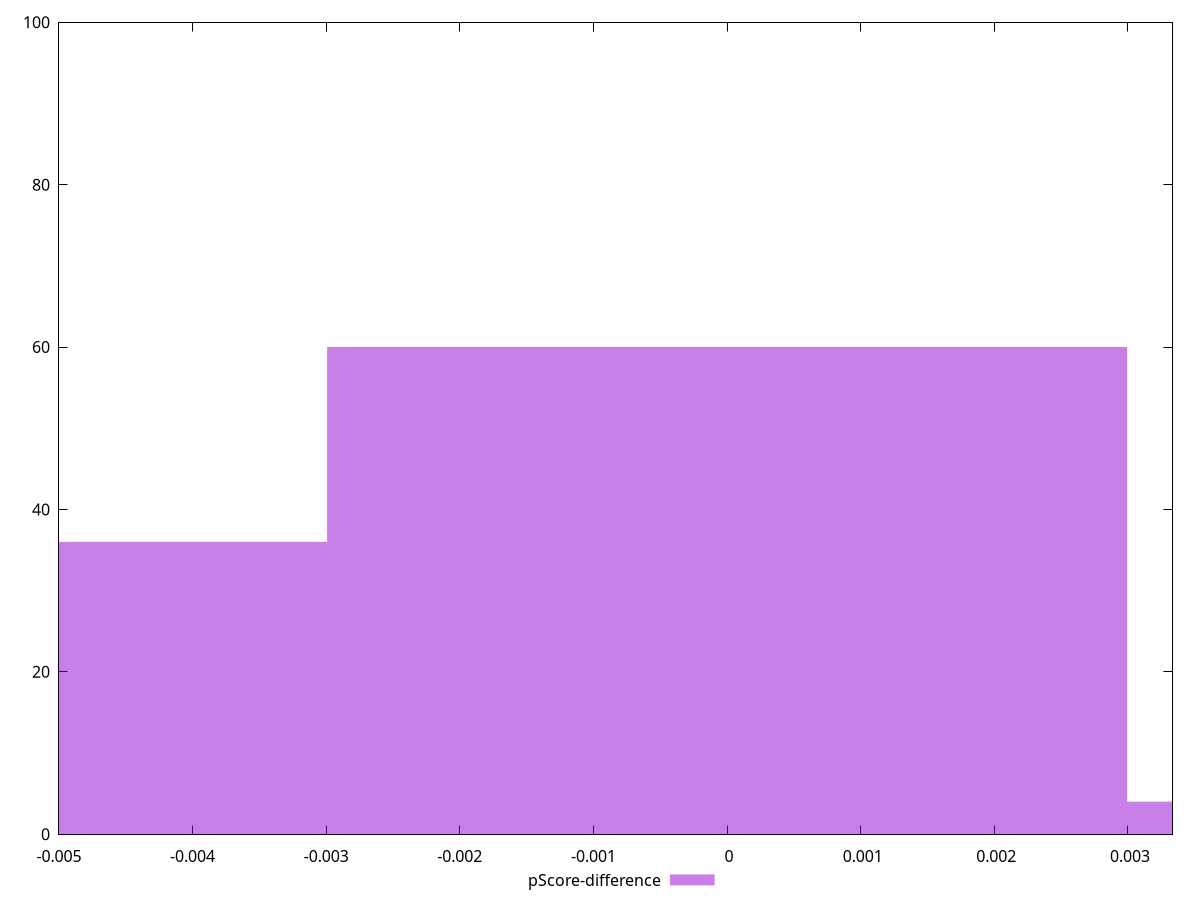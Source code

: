 reset

$pScoreDifference <<EOF
-0.005987207073981718 36
0 60
0.005987207073981718 4
EOF

set key outside below
set boxwidth 0.005987207073981718
set xrange [-0.0050000000000000044:0.0033333333333332993]
set yrange [0:100]
set trange [0:100]
set style fill transparent solid 0.5 noborder
set terminal svg size 640, 490 enhanced background rgb 'white'
set output "reprap/unminified-css/samples/pages+cached/pScore-difference/histogram.svg"

plot $pScoreDifference title "pScore-difference" with boxes

reset
